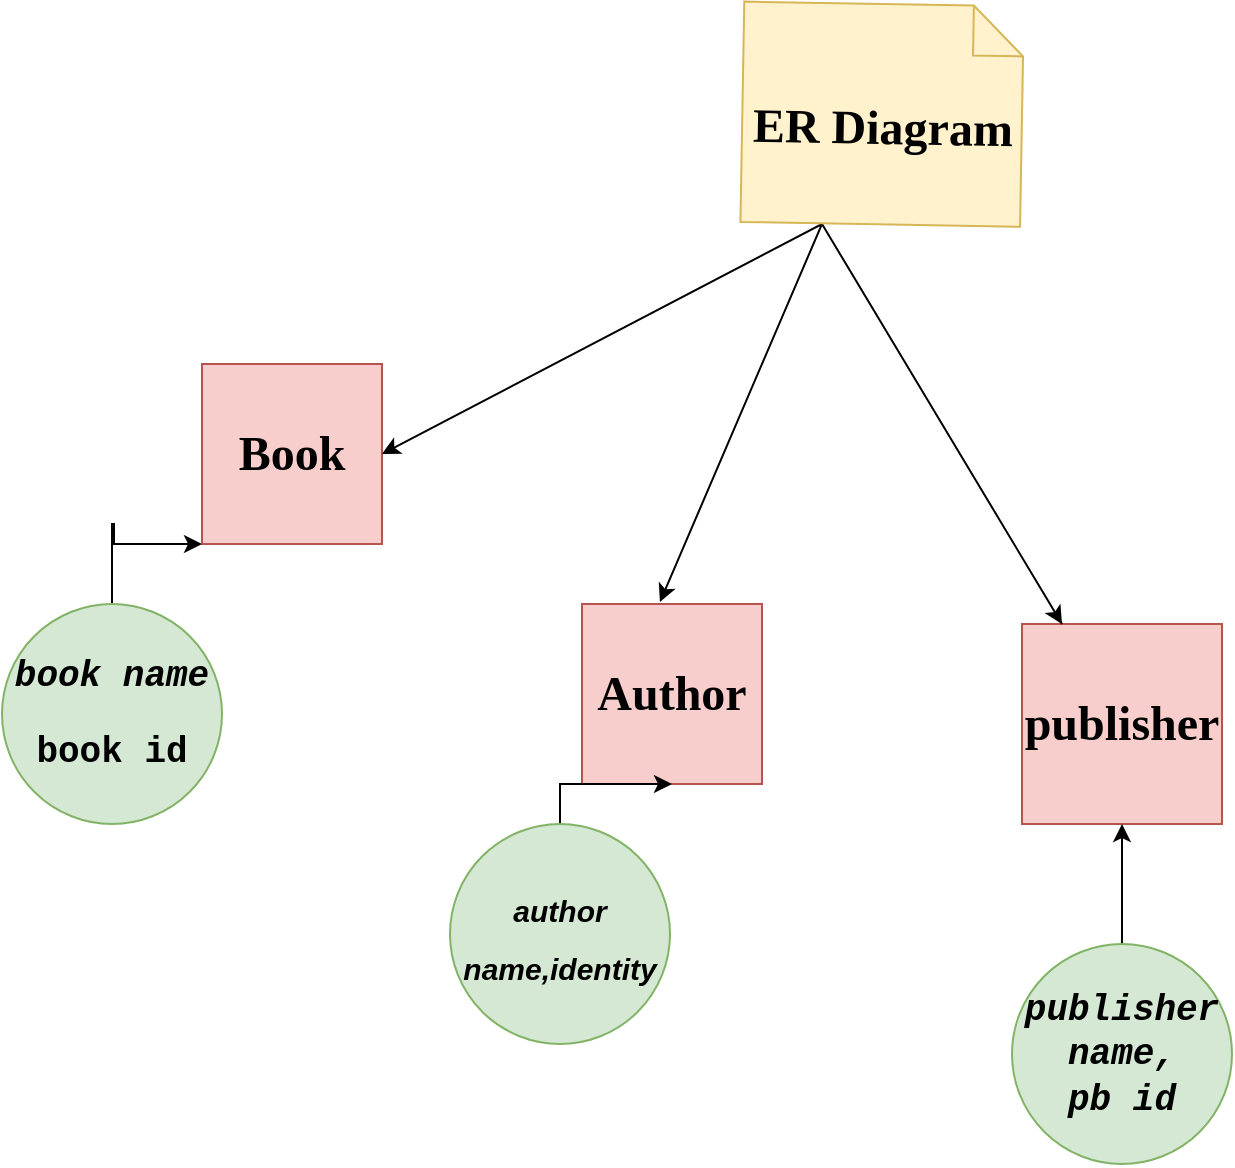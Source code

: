 <mxfile version="27.1.6">
  <diagram name="Page-1" id="BoLtL8AGaUPm_GQSPCp2">
    <mxGraphModel dx="872" dy="1642" grid="1" gridSize="10" guides="1" tooltips="1" connect="1" arrows="1" fold="1" page="1" pageScale="1" pageWidth="827" pageHeight="1169" math="0" shadow="0">
      <root>
        <mxCell id="0" />
        <mxCell id="1" parent="0" />
        <mxCell id="ou2zcvMPRxFPWoFnGi-2-3" value="&lt;h1&gt;&lt;font face=&quot;Times New Roman&quot;&gt;Book&lt;/font&gt;&lt;/h1&gt;" style="whiteSpace=wrap;html=1;aspect=fixed;fillColor=#f8cecc;strokeColor=#b85450;" vertex="1" parent="1">
          <mxGeometry x="180" y="80" width="90" height="90" as="geometry" />
        </mxCell>
        <mxCell id="ou2zcvMPRxFPWoFnGi-2-4" value="&lt;h1&gt;&lt;font face=&quot;Times New Roman&quot;&gt;Author&lt;/font&gt;&lt;/h1&gt;" style="whiteSpace=wrap;html=1;aspect=fixed;fillColor=#f8cecc;strokeColor=#b85450;" vertex="1" parent="1">
          <mxGeometry x="370" y="200" width="90" height="90" as="geometry" />
        </mxCell>
        <mxCell id="ou2zcvMPRxFPWoFnGi-2-5" value="&lt;h1&gt;&lt;font face=&quot;Times New Roman&quot;&gt;publisher&lt;/font&gt;&lt;/h1&gt;" style="whiteSpace=wrap;html=1;aspect=fixed;fillColor=#f8cecc;strokeColor=#b85450;" vertex="1" parent="1">
          <mxGeometry x="590" y="210" width="100" height="100" as="geometry" />
        </mxCell>
        <mxCell id="ou2zcvMPRxFPWoFnGi-2-17" value="" style="edgeStyle=orthogonalEdgeStyle;rounded=0;orthogonalLoop=1;jettySize=auto;html=1;entryX=0;entryY=1;entryDx=0;entryDy=0;" edge="1" parent="1" source="ou2zcvMPRxFPWoFnGi-2-6" target="ou2zcvMPRxFPWoFnGi-2-3">
          <mxGeometry relative="1" as="geometry">
            <mxPoint x="135" y="120" as="targetPoint" />
            <Array as="points">
              <mxPoint x="135" y="160" />
              <mxPoint x="136" y="160" />
              <mxPoint x="136" y="170" />
            </Array>
          </mxGeometry>
        </mxCell>
        <mxCell id="ou2zcvMPRxFPWoFnGi-2-6" value="&lt;h2&gt;&lt;font face=&quot;Courier New&quot;&gt;&lt;i&gt;book name&lt;/i&gt;&lt;/font&gt;&lt;/h2&gt;&lt;h2&gt;&lt;font face=&quot;Courier New&quot;&gt;book id&lt;/font&gt;&lt;/h2&gt;" style="ellipse;whiteSpace=wrap;html=1;aspect=fixed;fillColor=#d5e8d4;strokeColor=#82b366;" vertex="1" parent="1">
          <mxGeometry x="80" y="200" width="110" height="110" as="geometry" />
        </mxCell>
        <mxCell id="ou2zcvMPRxFPWoFnGi-2-15" value="" style="edgeStyle=orthogonalEdgeStyle;rounded=0;orthogonalLoop=1;jettySize=auto;html=1;" edge="1" parent="1" source="ou2zcvMPRxFPWoFnGi-2-7" target="ou2zcvMPRxFPWoFnGi-2-4">
          <mxGeometry relative="1" as="geometry" />
        </mxCell>
        <mxCell id="ou2zcvMPRxFPWoFnGi-2-7" value="&lt;h1&gt;&lt;font style=&quot;font-size: 15px;&quot;&gt;author name,identity&lt;/font&gt;&lt;/h1&gt;" style="ellipse;whiteSpace=wrap;html=1;aspect=fixed;fillColor=#d5e8d4;strokeColor=#82b366;fontStyle=3;align=center;" vertex="1" parent="1">
          <mxGeometry x="304" y="310" width="110" height="110" as="geometry" />
        </mxCell>
        <mxCell id="ou2zcvMPRxFPWoFnGi-2-14" value="" style="edgeStyle=orthogonalEdgeStyle;rounded=0;orthogonalLoop=1;jettySize=auto;html=1;" edge="1" parent="1" source="ou2zcvMPRxFPWoFnGi-2-8" target="ou2zcvMPRxFPWoFnGi-2-5">
          <mxGeometry relative="1" as="geometry" />
        </mxCell>
        <mxCell id="ou2zcvMPRxFPWoFnGi-2-8" value="&lt;h2&gt;&lt;font face=&quot;Courier New&quot;&gt;&lt;i&gt;publisher name,&lt;br&gt;pb id&lt;/i&gt;&lt;/font&gt;&lt;/h2&gt;" style="ellipse;whiteSpace=wrap;html=1;aspect=fixed;fillColor=#d5e8d4;strokeColor=#82b366;" vertex="1" parent="1">
          <mxGeometry x="585" y="370" width="110" height="110" as="geometry" />
        </mxCell>
        <mxCell id="ou2zcvMPRxFPWoFnGi-2-10" value="" style="endArrow=classic;startArrow=classic;html=1;rounded=0;entryX=1;entryY=0.5;entryDx=0;entryDy=0;exitX=0.433;exitY=-0.011;exitDx=0;exitDy=0;exitPerimeter=0;" edge="1" parent="1" source="ou2zcvMPRxFPWoFnGi-2-4" target="ou2zcvMPRxFPWoFnGi-2-3">
          <mxGeometry width="50" height="50" relative="1" as="geometry">
            <mxPoint x="390" y="170" as="sourcePoint" />
            <mxPoint x="440" y="120" as="targetPoint" />
            <Array as="points">
              <mxPoint x="490" y="10" />
            </Array>
          </mxGeometry>
        </mxCell>
        <mxCell id="ou2zcvMPRxFPWoFnGi-2-11" value="" style="endArrow=classic;html=1;rounded=0;" edge="1" parent="1">
          <mxGeometry width="50" height="50" relative="1" as="geometry">
            <mxPoint x="610" y="210" as="sourcePoint" />
            <mxPoint x="610" y="210" as="targetPoint" />
            <Array as="points">
              <mxPoint x="490" y="10" />
            </Array>
          </mxGeometry>
        </mxCell>
        <mxCell id="ou2zcvMPRxFPWoFnGi-2-18" value="&lt;h1&gt;&lt;font face=&quot;Verdana&quot;&gt;ER Diagram&lt;/font&gt;&lt;/h1&gt;" style="shape=note2;boundedLbl=1;whiteSpace=wrap;html=1;size=25;verticalAlign=top;align=center;fillColor=#fff2cc;strokeColor=#d6b656;rotation=1;" vertex="1" parent="1">
          <mxGeometry x="450.17" y="-100" width="139.83" height="110.18" as="geometry" />
        </mxCell>
      </root>
    </mxGraphModel>
  </diagram>
</mxfile>
